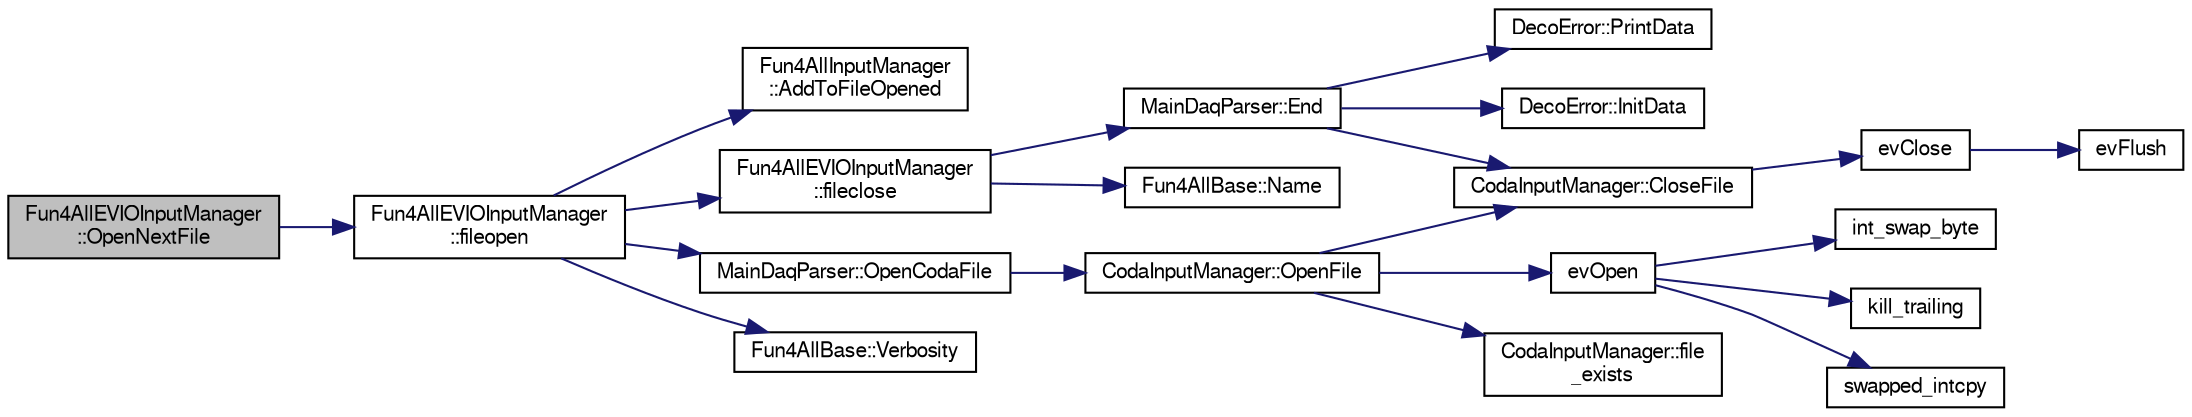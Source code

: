 digraph "Fun4AllEVIOInputManager::OpenNextFile"
{
  bgcolor="transparent";
  edge [fontname="FreeSans",fontsize="10",labelfontname="FreeSans",labelfontsize="10"];
  node [fontname="FreeSans",fontsize="10",shape=record];
  rankdir="LR";
  Node1 [label="Fun4AllEVIOInputManager\l::OpenNextFile",height=0.2,width=0.4,color="black", fillcolor="grey75", style="filled" fontcolor="black"];
  Node1 -> Node2 [color="midnightblue",fontsize="10",style="solid",fontname="FreeSans"];
  Node2 [label="Fun4AllEVIOInputManager\l::fileopen",height=0.2,width=0.4,color="black",URL="$d3/d97/classFun4AllEVIOInputManager.html#a7bb0e143543d8a1754c9b7d4451f9e3b"];
  Node2 -> Node3 [color="midnightblue",fontsize="10",style="solid",fontname="FreeSans"];
  Node3 [label="Fun4AllInputManager\l::AddToFileOpened",height=0.2,width=0.4,color="black",URL="$d4/da9/classFun4AllInputManager.html#a98ac3fb04956625a423ef41a3909ba27"];
  Node2 -> Node4 [color="midnightblue",fontsize="10",style="solid",fontname="FreeSans"];
  Node4 [label="Fun4AllEVIOInputManager\l::fileclose",height=0.2,width=0.4,color="black",URL="$d3/d97/classFun4AllEVIOInputManager.html#aca6fa35ad65d77d32c361bdf4f2b6759"];
  Node4 -> Node5 [color="midnightblue",fontsize="10",style="solid",fontname="FreeSans"];
  Node5 [label="MainDaqParser::End",height=0.2,width=0.4,color="black",URL="$df/dcd/classMainDaqParser.html#ade90d9a3b3b05b89cc47a4bc4f1b194c"];
  Node5 -> Node6 [color="midnightblue",fontsize="10",style="solid",fontname="FreeSans"];
  Node6 [label="CodaInputManager::CloseFile",height=0.2,width=0.4,color="black",URL="$d9/de8/classCodaInputManager.html#a683d92ec87ad857149fcabc1e7d8471a"];
  Node6 -> Node7 [color="midnightblue",fontsize="10",style="solid",fontname="FreeSans"];
  Node7 [label="evClose",height=0.2,width=0.4,color="black",URL="$d9/dca/evio_8c.html#a2f48414e60ed98e36184c0d714927134"];
  Node7 -> Node8 [color="midnightblue",fontsize="10",style="solid",fontname="FreeSans"];
  Node8 [label="evFlush",height=0.2,width=0.4,color="black",URL="$d9/dca/evio_8c.html#acb33f16a6cc76b4da916bfd03181de96"];
  Node5 -> Node9 [color="midnightblue",fontsize="10",style="solid",fontname="FreeSans"];
  Node9 [label="DecoError::PrintData",height=0.2,width=0.4,color="black",URL="$d3/d6b/classDecoError.html#a6e598b6cd3a4a17f7193031f2dfdca1e"];
  Node5 -> Node10 [color="midnightblue",fontsize="10",style="solid",fontname="FreeSans"];
  Node10 [label="DecoError::InitData",height=0.2,width=0.4,color="black",URL="$d3/d6b/classDecoError.html#a8ea670df7e092ef7ab05de0ffb383d41"];
  Node4 -> Node11 [color="midnightblue",fontsize="10",style="solid",fontname="FreeSans"];
  Node11 [label="Fun4AllBase::Name",height=0.2,width=0.4,color="black",URL="$d5/dec/classFun4AllBase.html#a41f9ac377743d046f590617fd6f4f0ed",tooltip="Returns the name of this module. "];
  Node2 -> Node12 [color="midnightblue",fontsize="10",style="solid",fontname="FreeSans"];
  Node12 [label="MainDaqParser::OpenCodaFile",height=0.2,width=0.4,color="black",URL="$df/dcd/classMainDaqParser.html#afc604e499880357a56d30951e7a2124e"];
  Node12 -> Node13 [color="midnightblue",fontsize="10",style="solid",fontname="FreeSans"];
  Node13 [label="CodaInputManager::OpenFile",height=0.2,width=0.4,color="black",URL="$d9/de8/classCodaInputManager.html#a010f2f99cd72b21042c534a0236c3151"];
  Node13 -> Node6 [color="midnightblue",fontsize="10",style="solid",fontname="FreeSans"];
  Node13 -> Node14 [color="midnightblue",fontsize="10",style="solid",fontname="FreeSans"];
  Node14 [label="evOpen",height=0.2,width=0.4,color="black",URL="$d9/dca/evio_8c.html#abe7e79c9336111cd6aeb9d8f37fd1101"];
  Node14 -> Node15 [color="midnightblue",fontsize="10",style="solid",fontname="FreeSans"];
  Node15 [label="int_swap_byte",height=0.2,width=0.4,color="black",URL="$d9/dca/evio_8c.html#af1412e237e0cf96798f8ee8c3e87b9cc"];
  Node14 -> Node16 [color="midnightblue",fontsize="10",style="solid",fontname="FreeSans"];
  Node16 [label="kill_trailing",height=0.2,width=0.4,color="black",URL="$d9/dca/evio_8c.html#ac64821bbb60806b36efae710468d2b31"];
  Node14 -> Node17 [color="midnightblue",fontsize="10",style="solid",fontname="FreeSans"];
  Node17 [label="swapped_intcpy",height=0.2,width=0.4,color="black",URL="$d9/dca/evio_8c.html#a8941d1ffdddcc0ce2d4612dc50fcd52f"];
  Node13 -> Node18 [color="midnightblue",fontsize="10",style="solid",fontname="FreeSans"];
  Node18 [label="CodaInputManager::file\l_exists",height=0.2,width=0.4,color="black",URL="$d9/de8/classCodaInputManager.html#a4d6d936d724f91a01c136a3177ab9f59"];
  Node2 -> Node19 [color="midnightblue",fontsize="10",style="solid",fontname="FreeSans"];
  Node19 [label="Fun4AllBase::Verbosity",height=0.2,width=0.4,color="black",URL="$d5/dec/classFun4AllBase.html#a8a5c77a92bdac6bc043476e132379a40",tooltip="Gets the verbosity of this module. "];
}
